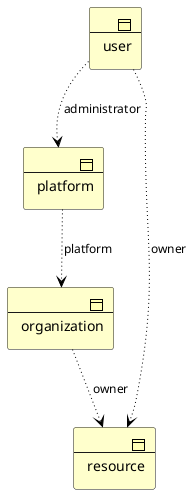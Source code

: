@startuml platform
!include <archimate/Archimate>
Business_Object(b4,"user")
Business_Object(b1,"platform")
Business_Object(b2,"organization")
Business_Object(b3,"resource")
Rel_Access_w(b4,b1,"administrator")
Rel_Access_w(b1,b2,"platform")
Rel_Access_w(b4,b3,"owner")
Rel_Access_w(b2,b3,"owner")
@enduml